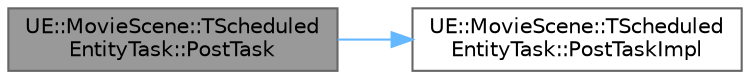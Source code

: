 digraph "UE::MovieScene::TScheduledEntityTask::PostTask"
{
 // INTERACTIVE_SVG=YES
 // LATEX_PDF_SIZE
  bgcolor="transparent";
  edge [fontname=Helvetica,fontsize=10,labelfontname=Helvetica,labelfontsize=10];
  node [fontname=Helvetica,fontsize=10,shape=box,height=0.2,width=0.4];
  rankdir="LR";
  Node1 [id="Node000001",label="UE::MovieScene::TScheduled\lEntityTask::PostTask",height=0.2,width=0.4,color="gray40", fillcolor="grey60", style="filled", fontcolor="black",tooltip=" "];
  Node1 -> Node2 [id="edge1_Node000001_Node000002",color="steelblue1",style="solid",tooltip=" "];
  Node2 [id="Node000002",label="UE::MovieScene::TScheduled\lEntityTask::PostTaskImpl",height=0.2,width=0.4,color="grey40", fillcolor="white", style="filled",URL="$dd/d28/structUE_1_1MovieScene_1_1TScheduledEntityTask.html#a4f371eceb7db95b1e1139a2a12a38f03",tooltip=" "];
}
